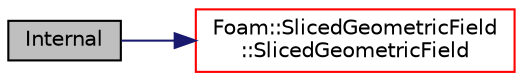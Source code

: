 digraph "Internal"
{
  bgcolor="transparent";
  edge [fontname="Helvetica",fontsize="10",labelfontname="Helvetica",labelfontsize="10"];
  node [fontname="Helvetica",fontsize="10",shape=record];
  rankdir="LR";
  Node1 [label="Internal",height=0.2,width=0.4,color="black", fillcolor="grey75", style="filled", fontcolor="black"];
  Node1 -> Node2 [color="midnightblue",fontsize="10",style="solid",fontname="Helvetica"];
  Node2 [label="Foam::SlicedGeometricField\l::SlicedGeometricField",height=0.2,width=0.4,color="red",URL="$a02416.html#a96850e9157e95987ffb4ac25c30b84c7",tooltip="Construct from components and field to slice. "];
}
